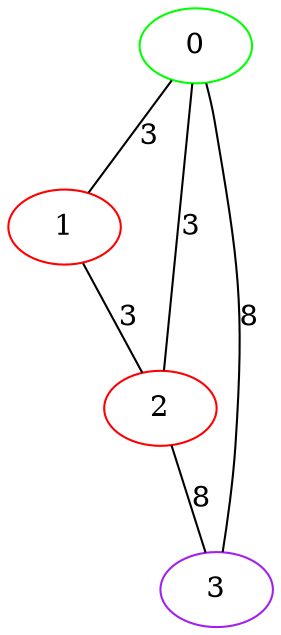 graph "" {
0 [color=green, weight=2];
1 [color=red, weight=1];
2 [color=red, weight=1];
3 [color=purple, weight=4];
0 -- 1  [key=0, label=3];
0 -- 2  [key=0, label=3];
0 -- 3  [key=0, label=8];
1 -- 2  [key=0, label=3];
2 -- 3  [key=0, label=8];
}
